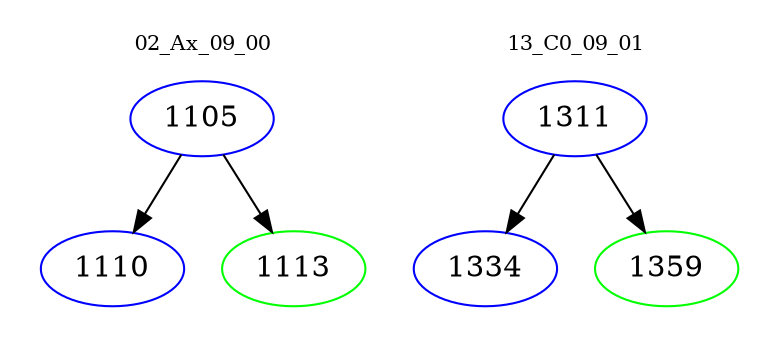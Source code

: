 digraph{
subgraph cluster_0 {
color = white
label = "02_Ax_09_00";
fontsize=10;
T0_1105 [label="1105", color="blue"]
T0_1105 -> T0_1110 [color="black"]
T0_1110 [label="1110", color="blue"]
T0_1105 -> T0_1113 [color="black"]
T0_1113 [label="1113", color="green"]
}
subgraph cluster_1 {
color = white
label = "13_C0_09_01";
fontsize=10;
T1_1311 [label="1311", color="blue"]
T1_1311 -> T1_1334 [color="black"]
T1_1334 [label="1334", color="blue"]
T1_1311 -> T1_1359 [color="black"]
T1_1359 [label="1359", color="green"]
}
}
